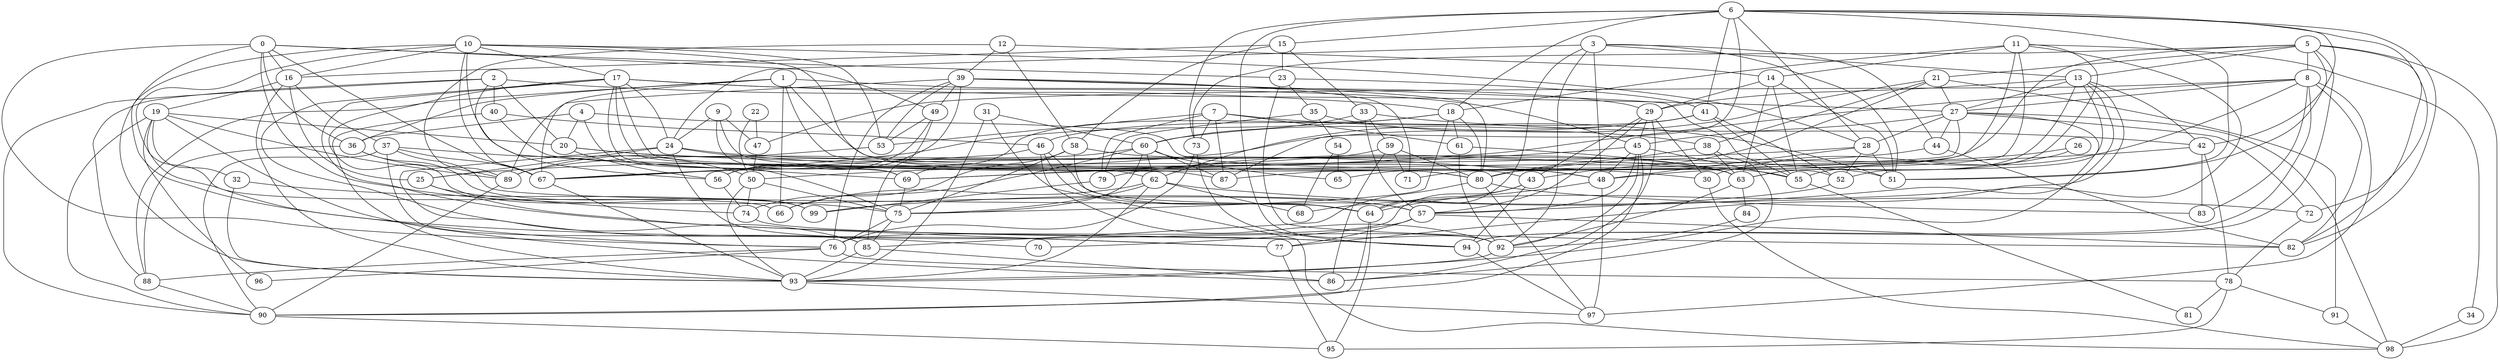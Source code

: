 strict graph "gnp_random_graph(100,0.06)" {
0;
1;
2;
3;
4;
5;
6;
7;
8;
9;
10;
11;
12;
13;
14;
15;
16;
17;
18;
19;
20;
21;
22;
23;
24;
25;
26;
27;
28;
29;
30;
31;
32;
33;
34;
35;
36;
37;
38;
39;
40;
41;
42;
43;
44;
45;
46;
47;
48;
49;
50;
51;
52;
53;
54;
55;
56;
57;
58;
59;
60;
61;
62;
63;
64;
65;
66;
67;
68;
69;
70;
71;
72;
73;
74;
75;
76;
77;
78;
79;
80;
81;
82;
83;
84;
85;
86;
87;
88;
89;
90;
91;
92;
93;
94;
95;
96;
97;
98;
99;
0 -- 67  [is_available=True, prob="0.691602593871"];
0 -- 36  [is_available=True, prob="0.0340440511525"];
0 -- 76  [is_available=True, prob="0.523173384423"];
0 -- 16  [is_available=True, prob="0.599085491707"];
0 -- 49  [is_available=True, prob="1.0"];
0 -- 23  [is_available=True, prob="1.0"];
0 -- 57  [is_available=True, prob="0.791261136097"];
0 -- 93  [is_available=True, prob="0.0634645515846"];
1 -- 66  [is_available=True, prob="0.588338345194"];
1 -- 67  [is_available=True, prob="0.101716426947"];
1 -- 36  [is_available=True, prob="0.253596919575"];
1 -- 80  [is_available=True, prob="0.601778812202"];
1 -- 88  [is_available=True, prob="0.384937147591"];
1 -- 29  [is_available=True, prob="0.647273318186"];
1 -- 63  [is_available=True, prob="0.925572405944"];
2 -- 40  [is_available=True, prob="1.0"];
2 -- 88  [is_available=True, prob="0.791525173604"];
2 -- 18  [is_available=True, prob="1.0"];
2 -- 20  [is_available=True, prob="0.308608323945"];
2 -- 56  [is_available=True, prob="0.16340964464"];
2 -- 90  [is_available=True, prob="0.397828473602"];
3 -- 64  [is_available=True, prob="0.836535764867"];
3 -- 44  [is_available=True, prob="0.678640376791"];
3 -- 13  [is_available=True, prob="0.0267739830643"];
3 -- 48  [is_available=True, prob="0.509402463189"];
3 -- 51  [is_available=True, prob="1.0"];
3 -- 24  [is_available=True, prob="1.0"];
3 -- 92  [is_available=True, prob="0.441621718226"];
4 -- 48  [is_available=True, prob="0.256383155253"];
4 -- 36  [is_available=True, prob="0.617691771822"];
4 -- 75  [is_available=True, prob="0.988657176158"];
4 -- 20  [is_available=True, prob="0.253805322864"];
5 -- 65  [is_available=True, prob="1.0"];
5 -- 98  [is_available=True, prob="0.460994062366"];
5 -- 8  [is_available=True, prob="0.405744005209"];
5 -- 73  [is_available=True, prob="0.349769223081"];
5 -- 13  [is_available=True, prob="0.574526561698"];
5 -- 82  [is_available=True, prob="0.755450221283"];
5 -- 51  [is_available=True, prob="0.532017980439"];
5 -- 21  [is_available=True, prob="0.361229270318"];
5 -- 94  [is_available=True, prob="0.811669321785"];
6 -- 72  [is_available=True, prob="1.0"];
6 -- 41  [is_available=True, prob="0.542386835055"];
6 -- 42  [is_available=True, prob="0.729115533348"];
6 -- 87  [is_available=True, prob="0.100066913203"];
6 -- 82  [is_available=True, prob="0.881768164472"];
6 -- 15  [is_available=True, prob="0.3748402249"];
6 -- 92  [is_available=True, prob="0.762690463056"];
6 -- 18  [is_available=True, prob="0.979966431636"];
6 -- 51  [is_available=True, prob="0.522114614635"];
6 -- 73  [is_available=True, prob="1.0"];
6 -- 28  [is_available=True, prob="0.000792561275745"];
7 -- 73  [is_available=True, prob="0.269904137919"];
7 -- 79  [is_available=True, prob="0.0527719815763"];
7 -- 51  [is_available=True, prob="0.428038206768"];
7 -- 53  [is_available=True, prob="0.978145558153"];
7 -- 87  [is_available=True, prob="0.715647627003"];
7 -- 61  [is_available=True, prob="1.0"];
8 -- 97  [is_available=True, prob="0.244701611482"];
8 -- 82  [is_available=True, prob="0.885907622398"];
8 -- 47  [is_available=True, prob="0.957261095183"];
8 -- 50  [is_available=True, prob="0.708950836162"];
8 -- 83  [is_available=True, prob="1.0"];
8 -- 94  [is_available=True, prob="0.0112442955752"];
8 -- 27  [is_available=True, prob="0.694501197506"];
8 -- 30  [is_available=True, prob="0.0118320416744"];
9 -- 24  [is_available=True, prob="0.180296791389"];
9 -- 52  [is_available=True, prob="0.0815078223655"];
9 -- 69  [is_available=True, prob="0.518703444453"];
9 -- 47  [is_available=True, prob="1.0"];
10 -- 66  [is_available=True, prob="0.286214941462"];
10 -- 67  [is_available=True, prob="0.688166615853"];
10 -- 69  [is_available=True, prob="0.990412756877"];
10 -- 43  [is_available=True, prob="0.868148552911"];
10 -- 77  [is_available=True, prob="0.0920784431667"];
10 -- 16  [is_available=True, prob="0.568519367631"];
10 -- 17  [is_available=True, prob="0.333228309817"];
10 -- 53  [is_available=True, prob="0.597895046622"];
10 -- 28  [is_available=True, prob="0.523076558196"];
11 -- 34  [is_available=True, prob="0.732617070362"];
11 -- 68  [is_available=True, prob="1.0"];
11 -- 71  [is_available=True, prob="1.0"];
11 -- 14  [is_available=True, prob="1.0"];
11 -- 80  [is_available=True, prob="0.501517220565"];
11 -- 18  [is_available=True, prob="1.0"];
11 -- 63  [is_available=True, prob="0.609934056131"];
12 -- 89  [is_available=True, prob="0.300280044691"];
12 -- 58  [is_available=True, prob="0.178998788948"];
12 -- 14  [is_available=True, prob="0.842848553659"];
12 -- 39  [is_available=True, prob="0.00767150079851"];
13 -- 42  [is_available=True, prob="0.167758639636"];
13 -- 77  [is_available=True, prob="0.522699145144"];
13 -- 99  [is_available=True, prob="0.312350347018"];
13 -- 52  [is_available=True, prob="0.124790450195"];
13 -- 27  [is_available=True, prob="1.0"];
13 -- 29  [is_available=True, prob="0.108720983112"];
13 -- 63  [is_available=True, prob="0.831829627118"];
14 -- 51  [is_available=True, prob="1.0"];
14 -- 55  [is_available=True, prob="0.852640452802"];
14 -- 29  [is_available=True, prob="0.403173608877"];
14 -- 63  [is_available=True, prob="1.0"];
15 -- 16  [is_available=True, prob="0.242914741859"];
15 -- 33  [is_available=True, prob="1.0"];
15 -- 58  [is_available=True, prob="0.935115098077"];
15 -- 23  [is_available=True, prob="0.802139837909"];
16 -- 37  [is_available=True, prob="0.882242525683"];
16 -- 19  [is_available=True, prob="0.618335237476"];
16 -- 25  [is_available=True, prob="0.82006957821"];
16 -- 93  [is_available=True, prob="0.960114004071"];
17 -- 99  [is_available=True, prob="0.299534550032"];
17 -- 69  [is_available=True, prob="0.605391593589"];
17 -- 70  [is_available=True, prob="0.392519104712"];
17 -- 45  [is_available=True, prob="0.713064744269"];
17 -- 94  [is_available=True, prob="0.0592935284639"];
17 -- 87  [is_available=True, prob="0.815654708308"];
17 -- 24  [is_available=True, prob="0.571260680511"];
17 -- 27  [is_available=True, prob="1.0"];
17 -- 62  [is_available=True, prob="0.911767162927"];
18 -- 67  [is_available=True, prob="0.938963149394"];
18 -- 69  [is_available=True, prob="0.395493638528"];
18 -- 80  [is_available=True, prob="1.0"];
18 -- 75  [is_available=True, prob="0.279036891353"];
18 -- 61  [is_available=True, prob="0.0608238156906"];
19 -- 32  [is_available=True, prob="0.919629043701"];
19 -- 96  [is_available=True, prob="0.781020552727"];
19 -- 76  [is_available=True, prob="0.912066640099"];
19 -- 20  [is_available=True, prob="0.271474629908"];
19 -- 86  [is_available=True, prob="0.117888557808"];
19 -- 89  [is_available=True, prob="0.784286980558"];
19 -- 90  [is_available=True, prob="1.0"];
20 -- 48  [is_available=True, prob="0.977776569109"];
20 -- 55  [is_available=True, prob="1.0"];
20 -- 56  [is_available=True, prob="0.044753249042"];
21 -- 27  [is_available=True, prob="1.0"];
21 -- 38  [is_available=True, prob="1.0"];
21 -- 43  [is_available=True, prob="0.391323437902"];
21 -- 25  [is_available=True, prob="0.377219557591"];
21 -- 91  [is_available=True, prob="0.833728547921"];
22 -- 50  [is_available=True, prob="0.290675741578"];
22 -- 47  [is_available=True, prob="0.435070880654"];
23 -- 41  [is_available=True, prob="0.0342840239959"];
23 -- 82  [is_available=True, prob="0.192860830392"];
23 -- 35  [is_available=True, prob="1.0"];
24 -- 51  [is_available=True, prob="0.370229077148"];
24 -- 85  [is_available=True, prob="0.701309425105"];
24 -- 25  [is_available=True, prob="0.982870103268"];
24 -- 92  [is_available=True, prob="0.26096378789"];
24 -- 30  [is_available=True, prob="1.0"];
25 -- 74  [is_available=True, prob="0.0724654986425"];
25 -- 77  [is_available=True, prob="0.686477875906"];
26 -- 80  [is_available=True, prob="1.0"];
26 -- 55  [is_available=True, prob="0.212071225333"];
27 -- 98  [is_available=True, prob="0.894934857597"];
27 -- 44  [is_available=True, prob="1.0"];
27 -- 45  [is_available=True, prob="1.0"];
27 -- 87  [is_available=True, prob="1.0"];
27 -- 72  [is_available=True, prob="0.964999034789"];
27 -- 28  [is_available=True, prob="0.233969132618"];
27 -- 93  [is_available=True, prob="1.0"];
28 -- 67  [is_available=True, prob="1.0"];
28 -- 48  [is_available=True, prob="1.0"];
28 -- 51  [is_available=True, prob="1.0"];
28 -- 52  [is_available=True, prob="0.292959622034"];
29 -- 43  [is_available=True, prob="1.0"];
29 -- 45  [is_available=True, prob="0.809716660221"];
29 -- 86  [is_available=True, prob="1.0"];
29 -- 57  [is_available=True, prob="0.690865992607"];
29 -- 30  [is_available=True, prob="1.0"];
30 -- 98  [is_available=True, prob="0.733941419492"];
31 -- 92  [is_available=True, prob="0.910473185395"];
31 -- 60  [is_available=True, prob="1.0"];
31 -- 93  [is_available=True, prob="0.284828029814"];
32 -- 75  [is_available=True, prob="0.31473775845"];
32 -- 93  [is_available=True, prob="1.0"];
33 -- 57  [is_available=True, prob="0.250528807541"];
33 -- 42  [is_available=True, prob="0.263340290212"];
33 -- 59  [is_available=True, prob="1.0"];
33 -- 60  [is_available=True, prob="0.523381173901"];
34 -- 98  [is_available=True, prob="0.533500052463"];
35 -- 79  [is_available=True, prob="0.448915858222"];
35 -- 54  [is_available=True, prob="0.645304287251"];
35 -- 38  [is_available=True, prob="1.0"];
36 -- 99  [is_available=True, prob="0.299952670963"];
36 -- 88  [is_available=True, prob="1.0"];
36 -- 89  [is_available=True, prob="0.0785048889173"];
37 -- 64  [is_available=True, prob="0.35131730063"];
37 -- 67  [is_available=True, prob="0.388980513715"];
37 -- 50  [is_available=True, prob="0.322473958491"];
37 -- 85  [is_available=True, prob="1.0"];
37 -- 90  [is_available=True, prob="0.892011106943"];
38 -- 80  [is_available=True, prob="0.254570749224"];
38 -- 86  [is_available=True, prob="0.778048228536"];
38 -- 63  [is_available=True, prob="0.0470017733813"];
39 -- 71  [is_available=True, prob="0.456324645628"];
39 -- 76  [is_available=True, prob="0.891481938755"];
39 -- 80  [is_available=True, prob="0.211733763299"];
39 -- 49  [is_available=True, prob="0.72650341853"];
39 -- 53  [is_available=True, prob="1.0"];
39 -- 55  [is_available=True, prob="1.0"];
39 -- 56  [is_available=True, prob="0.0209712314389"];
39 -- 89  [is_available=True, prob="0.878289252673"];
40 -- 80  [is_available=True, prob="0.945244269738"];
40 -- 93  [is_available=True, prob="1.0"];
40 -- 46  [is_available=True, prob="0.925443019097"];
41 -- 46  [is_available=True, prob="0.772617562495"];
41 -- 52  [is_available=True, prob="0.850451617211"];
41 -- 55  [is_available=True, prob="0.0628514661456"];
41 -- 60  [is_available=True, prob="1.0"];
41 -- 62  [is_available=True, prob="1.0"];
42 -- 78  [is_available=True, prob="0.507693349812"];
42 -- 48  [is_available=True, prob="0.60084970776"];
42 -- 83  [is_available=True, prob="1.0"];
43 -- 64  [is_available=True, prob="1.0"];
43 -- 76  [is_available=True, prob="0.628075674512"];
43 -- 94  [is_available=True, prob="0.377291024891"];
44 -- 82  [is_available=True, prob="0.788516661174"];
44 -- 79  [is_available=True, prob="0.0222919224196"];
45 -- 69  [is_available=True, prob="0.42830948474"];
45 -- 48  [is_available=True, prob="1.0"];
45 -- 55  [is_available=True, prob="1.0"];
45 -- 57  [is_available=True, prob="0.702269876017"];
45 -- 90  [is_available=True, prob="0.690028809784"];
45 -- 92  [is_available=True, prob="0.215562021428"];
46 -- 64  [is_available=True, prob="0.856708002239"];
46 -- 98  [is_available=True, prob="0.724011454848"];
46 -- 67  [is_available=True, prob="0.436845905395"];
46 -- 57  [is_available=True, prob="0.814023921714"];
47 -- 50  [is_available=True, prob="0.384491629208"];
48 -- 64  [is_available=True, prob="0.164148095744"];
48 -- 97  [is_available=True, prob="1.0"];
49 -- 56  [is_available=True, prob="0.858557609963"];
49 -- 53  [is_available=True, prob="0.896220022664"];
49 -- 85  [is_available=True, prob="0.299779100124"];
50 -- 74  [is_available=True, prob="0.192429306355"];
50 -- 75  [is_available=True, prob="0.360438689342"];
50 -- 93  [is_available=True, prob="0.331392600435"];
52 -- 57  [is_available=True, prob="0.729967912177"];
53 -- 89  [is_available=True, prob="1.0"];
54 -- 65  [is_available=True, prob="0.52342482083"];
54 -- 68  [is_available=True, prob="0.496093935335"];
55 -- 81  [is_available=True, prob="0.882855340273"];
56 -- 74  [is_available=True, prob="0.910621652991"];
57 -- 70  [is_available=True, prob="0.365163051435"];
57 -- 77  [is_available=True, prob="0.178301080971"];
57 -- 82  [is_available=True, prob="1.0"];
58 -- 64  [is_available=True, prob="0.482676573726"];
58 -- 74  [is_available=True, prob="0.617897217531"];
58 -- 75  [is_available=True, prob="0.848157674378"];
58 -- 63  [is_available=True, prob="0.493711122449"];
59 -- 80  [is_available=True, prob="0.286465704583"];
59 -- 69  [is_available=True, prob="0.0435802636433"];
59 -- 86  [is_available=True, prob="0.688519461772"];
59 -- 71  [is_available=True, prob="0.678382464272"];
60 -- 66  [is_available=True, prob="0.576327019273"];
60 -- 65  [is_available=True, prob="0.210755846022"];
60 -- 75  [is_available=True, prob="0.419032158711"];
60 -- 87  [is_available=True, prob="0.665178346378"];
60 -- 89  [is_available=True, prob="1.0"];
60 -- 62  [is_available=True, prob="0.0165306388554"];
61 -- 63  [is_available=True, prob="0.966738842965"];
61 -- 92  [is_available=True, prob="0.446886255935"];
62 -- 66  [is_available=True, prob="0.670572130392"];
62 -- 68  [is_available=True, prob="0.846657442197"];
62 -- 72  [is_available=True, prob="0.325302448152"];
62 -- 75  [is_available=True, prob="1.0"];
62 -- 93  [is_available=True, prob="0.0475088997715"];
63 -- 84  [is_available=True, prob="0.850128070021"];
63 -- 92  [is_available=True, prob="0.140730016806"];
64 -- 90  [is_available=True, prob="0.417631894509"];
64 -- 95  [is_available=True, prob="0.177840266875"];
67 -- 93  [is_available=True, prob="0.753150719347"];
69 -- 75  [is_available=True, prob="1.0"];
72 -- 78  [is_available=True, prob="0.0147799389198"];
73 -- 94  [is_available=True, prob="0.290250237794"];
73 -- 76  [is_available=True, prob="0.697259790718"];
74 -- 94  [is_available=True, prob="0.573924224609"];
75 -- 76  [is_available=True, prob="0.702392307955"];
75 -- 85  [is_available=True, prob="1.0"];
76 -- 96  [is_available=True, prob="0.215315680909"];
76 -- 78  [is_available=True, prob="0.954492967719"];
76 -- 88  [is_available=True, prob="0.485902946735"];
77 -- 95  [is_available=True, prob="0.78206939436"];
78 -- 81  [is_available=True, prob="0.226251100594"];
78 -- 91  [is_available=True, prob="0.614025692903"];
78 -- 95  [is_available=True, prob="0.259677937584"];
79 -- 99  [is_available=True, prob="0.0356092439356"];
80 -- 97  [is_available=True, prob="0.721120094738"];
80 -- 83  [is_available=True, prob="0.371956771257"];
80 -- 85  [is_available=True, prob="1.0"];
84 -- 92  [is_available=True, prob="0.345623875427"];
85 -- 86  [is_available=True, prob="1.0"];
85 -- 93  [is_available=True, prob="0.402962869653"];
88 -- 90  [is_available=True, prob="0.68698798142"];
89 -- 90  [is_available=True, prob="0.790002642481"];
90 -- 95  [is_available=True, prob="1.0"];
91 -- 98  [is_available=True, prob="0.857467803853"];
92 -- 93  [is_available=True, prob="0.244442039694"];
93 -- 97  [is_available=True, prob="0.343221860157"];
94 -- 97  [is_available=True, prob="0.509609733215"];
}
